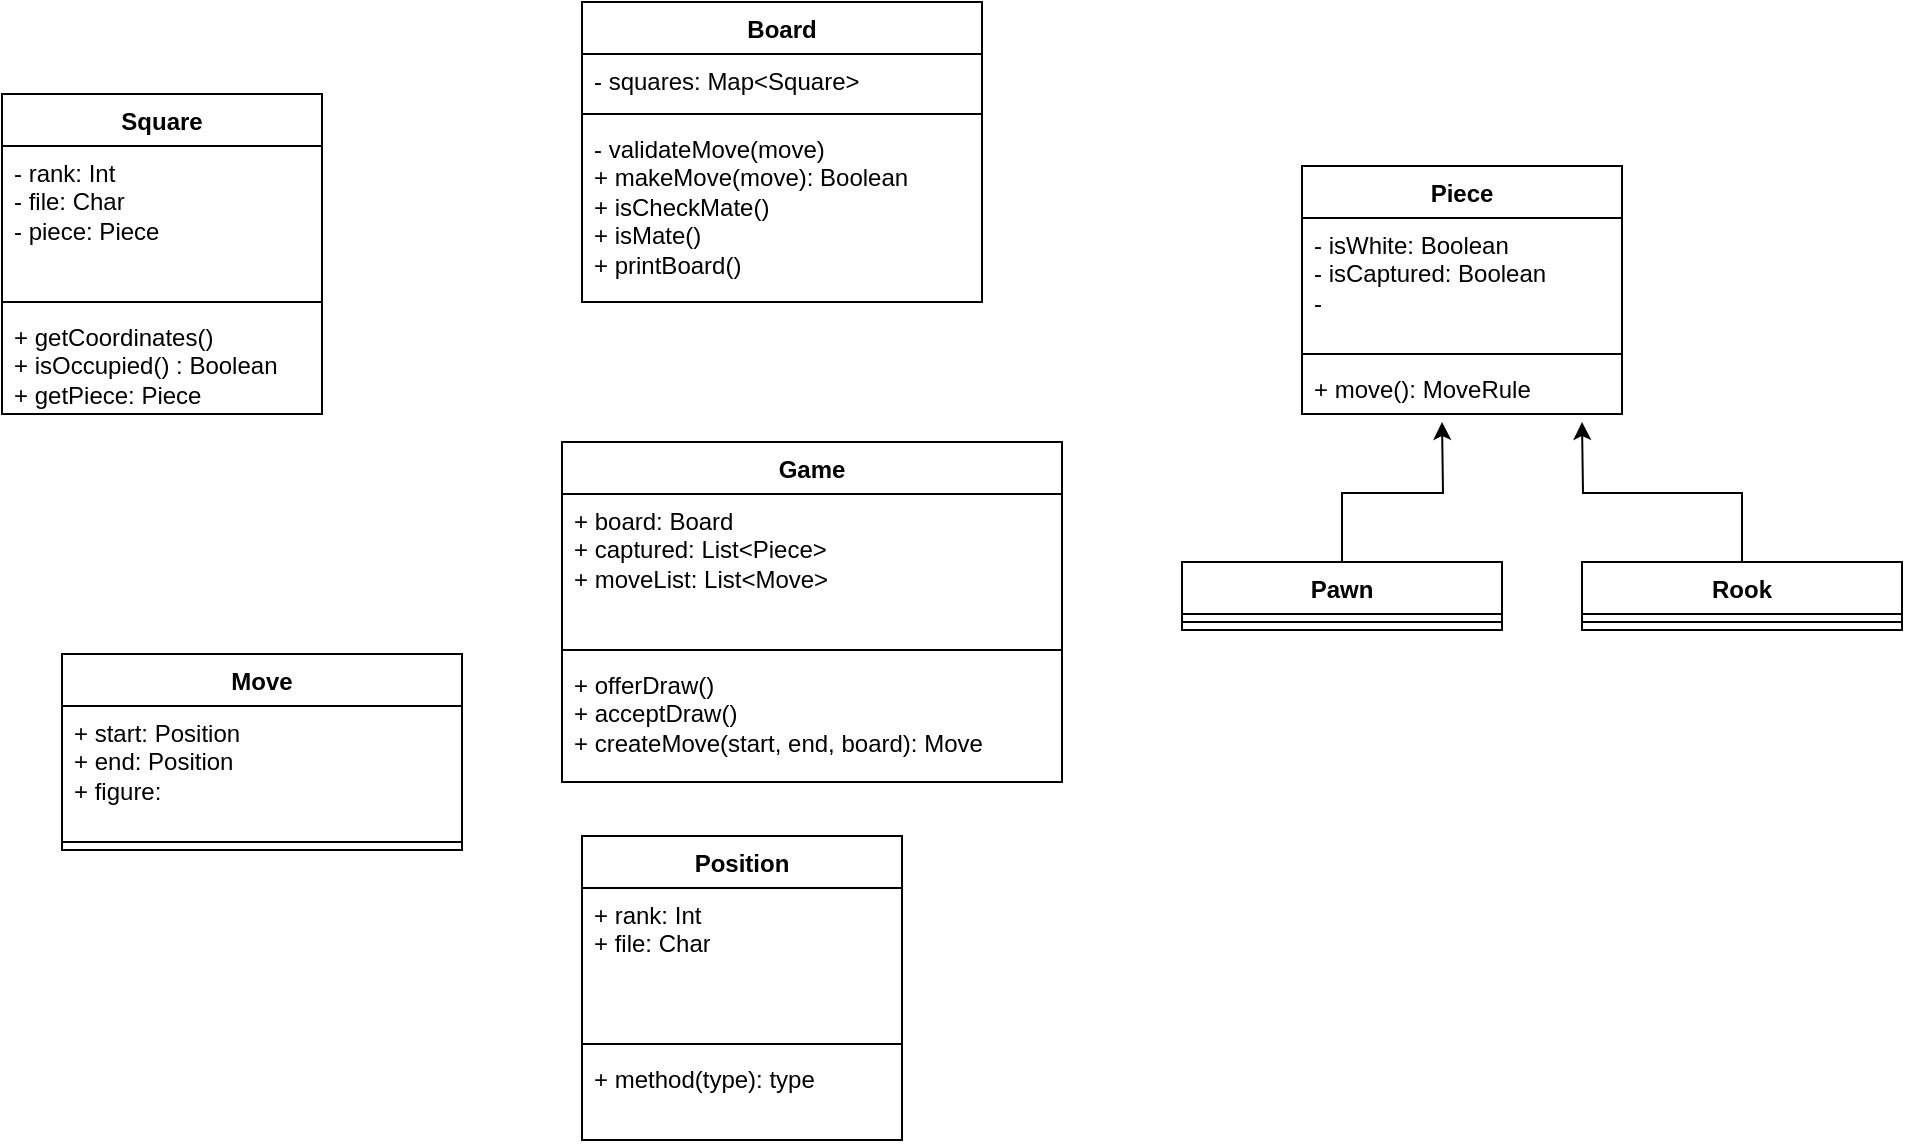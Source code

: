 <mxfile version="26.2.12">
  <diagram name="Page-1" id="grg_gjn7ZcfiZ8GK8Vm8">
    <mxGraphModel dx="2065" dy="784" grid="1" gridSize="10" guides="1" tooltips="1" connect="1" arrows="1" fold="1" page="1" pageScale="1" pageWidth="850" pageHeight="1100" math="0" shadow="0">
      <root>
        <mxCell id="0" />
        <mxCell id="1" parent="0" />
        <mxCell id="9a7acZNvdCiacS4MlTSs-1" value="Piece" style="swimlane;fontStyle=1;align=center;verticalAlign=top;childLayout=stackLayout;horizontal=1;startSize=26;horizontalStack=0;resizeParent=1;resizeParentMax=0;resizeLast=0;collapsible=1;marginBottom=0;whiteSpace=wrap;html=1;" vertex="1" parent="1">
          <mxGeometry x="420" y="172" width="160" height="124" as="geometry" />
        </mxCell>
        <mxCell id="9a7acZNvdCiacS4MlTSs-2" value="&lt;div&gt;- isWhite: Boolean&lt;/div&gt;&lt;div&gt;- isCaptured: Boolean&lt;/div&gt;&lt;div&gt;- &lt;br&gt;&lt;/div&gt;&lt;div&gt;&lt;br&gt;&lt;/div&gt;" style="text;strokeColor=none;fillColor=none;align=left;verticalAlign=top;spacingLeft=4;spacingRight=4;overflow=hidden;rotatable=0;points=[[0,0.5],[1,0.5]];portConstraint=eastwest;whiteSpace=wrap;html=1;" vertex="1" parent="9a7acZNvdCiacS4MlTSs-1">
          <mxGeometry y="26" width="160" height="64" as="geometry" />
        </mxCell>
        <mxCell id="9a7acZNvdCiacS4MlTSs-3" value="" style="line;strokeWidth=1;fillColor=none;align=left;verticalAlign=middle;spacingTop=-1;spacingLeft=3;spacingRight=3;rotatable=0;labelPosition=right;points=[];portConstraint=eastwest;strokeColor=inherit;" vertex="1" parent="9a7acZNvdCiacS4MlTSs-1">
          <mxGeometry y="90" width="160" height="8" as="geometry" />
        </mxCell>
        <mxCell id="9a7acZNvdCiacS4MlTSs-4" value="+ move(): MoveRule" style="text;strokeColor=none;fillColor=none;align=left;verticalAlign=top;spacingLeft=4;spacingRight=4;overflow=hidden;rotatable=0;points=[[0,0.5],[1,0.5]];portConstraint=eastwest;whiteSpace=wrap;html=1;" vertex="1" parent="9a7acZNvdCiacS4MlTSs-1">
          <mxGeometry y="98" width="160" height="26" as="geometry" />
        </mxCell>
        <mxCell id="9a7acZNvdCiacS4MlTSs-30" style="edgeStyle=orthogonalEdgeStyle;rounded=0;orthogonalLoop=1;jettySize=auto;html=1;" edge="1" parent="1" source="9a7acZNvdCiacS4MlTSs-5">
          <mxGeometry relative="1" as="geometry">
            <mxPoint x="490" y="300" as="targetPoint" />
          </mxGeometry>
        </mxCell>
        <mxCell id="9a7acZNvdCiacS4MlTSs-5" value="Pawn" style="swimlane;fontStyle=1;align=center;verticalAlign=top;childLayout=stackLayout;horizontal=1;startSize=26;horizontalStack=0;resizeParent=1;resizeParentMax=0;resizeLast=0;collapsible=1;marginBottom=0;whiteSpace=wrap;html=1;" vertex="1" parent="1">
          <mxGeometry x="360" y="370" width="160" height="34" as="geometry" />
        </mxCell>
        <mxCell id="9a7acZNvdCiacS4MlTSs-7" value="" style="line;strokeWidth=1;fillColor=none;align=left;verticalAlign=middle;spacingTop=-1;spacingLeft=3;spacingRight=3;rotatable=0;labelPosition=right;points=[];portConstraint=eastwest;strokeColor=inherit;" vertex="1" parent="9a7acZNvdCiacS4MlTSs-5">
          <mxGeometry y="26" width="160" height="8" as="geometry" />
        </mxCell>
        <mxCell id="9a7acZNvdCiacS4MlTSs-31" style="edgeStyle=orthogonalEdgeStyle;rounded=0;orthogonalLoop=1;jettySize=auto;html=1;" edge="1" parent="1" source="9a7acZNvdCiacS4MlTSs-9">
          <mxGeometry relative="1" as="geometry">
            <mxPoint x="560" y="300" as="targetPoint" />
          </mxGeometry>
        </mxCell>
        <mxCell id="9a7acZNvdCiacS4MlTSs-9" value="Rook" style="swimlane;fontStyle=1;align=center;verticalAlign=top;childLayout=stackLayout;horizontal=1;startSize=26;horizontalStack=0;resizeParent=1;resizeParentMax=0;resizeLast=0;collapsible=1;marginBottom=0;whiteSpace=wrap;html=1;" vertex="1" parent="1">
          <mxGeometry x="560" y="370" width="160" height="34" as="geometry" />
        </mxCell>
        <mxCell id="9a7acZNvdCiacS4MlTSs-11" value="" style="line;strokeWidth=1;fillColor=none;align=left;verticalAlign=middle;spacingTop=-1;spacingLeft=3;spacingRight=3;rotatable=0;labelPosition=right;points=[];portConstraint=eastwest;strokeColor=inherit;" vertex="1" parent="9a7acZNvdCiacS4MlTSs-9">
          <mxGeometry y="26" width="160" height="8" as="geometry" />
        </mxCell>
        <mxCell id="9a7acZNvdCiacS4MlTSs-13" value="Board" style="swimlane;fontStyle=1;align=center;verticalAlign=top;childLayout=stackLayout;horizontal=1;startSize=26;horizontalStack=0;resizeParent=1;resizeParentMax=0;resizeLast=0;collapsible=1;marginBottom=0;whiteSpace=wrap;html=1;" vertex="1" parent="1">
          <mxGeometry x="60" y="90" width="200" height="150" as="geometry">
            <mxRectangle x="60" y="170" width="70" height="30" as="alternateBounds" />
          </mxGeometry>
        </mxCell>
        <mxCell id="9a7acZNvdCiacS4MlTSs-14" value="- squares: Map&amp;lt;Square&amp;gt;" style="text;strokeColor=none;fillColor=none;align=left;verticalAlign=top;spacingLeft=4;spacingRight=4;overflow=hidden;rotatable=0;points=[[0,0.5],[1,0.5]];portConstraint=eastwest;whiteSpace=wrap;html=1;" vertex="1" parent="9a7acZNvdCiacS4MlTSs-13">
          <mxGeometry y="26" width="200" height="26" as="geometry" />
        </mxCell>
        <mxCell id="9a7acZNvdCiacS4MlTSs-15" value="" style="line;strokeWidth=1;fillColor=none;align=left;verticalAlign=middle;spacingTop=-1;spacingLeft=3;spacingRight=3;rotatable=0;labelPosition=right;points=[];portConstraint=eastwest;strokeColor=inherit;" vertex="1" parent="9a7acZNvdCiacS4MlTSs-13">
          <mxGeometry y="52" width="200" height="8" as="geometry" />
        </mxCell>
        <mxCell id="9a7acZNvdCiacS4MlTSs-16" value="&lt;div&gt;- validateMove(move)&lt;/div&gt;&lt;div&gt;+ makeMove(move): Boolean&lt;/div&gt;&lt;div&gt;+ isCheckMate()&lt;/div&gt;&lt;div&gt;+ isMate()&lt;/div&gt;&lt;div&gt;+ printBoard()&lt;/div&gt;" style="text;strokeColor=none;fillColor=none;align=left;verticalAlign=top;spacingLeft=4;spacingRight=4;overflow=hidden;rotatable=0;points=[[0,0.5],[1,0.5]];portConstraint=eastwest;whiteSpace=wrap;html=1;" vertex="1" parent="9a7acZNvdCiacS4MlTSs-13">
          <mxGeometry y="60" width="200" height="90" as="geometry" />
        </mxCell>
        <mxCell id="9a7acZNvdCiacS4MlTSs-17" value="Square" style="swimlane;fontStyle=1;align=center;verticalAlign=top;childLayout=stackLayout;horizontal=1;startSize=26;horizontalStack=0;resizeParent=1;resizeParentMax=0;resizeLast=0;collapsible=1;marginBottom=0;whiteSpace=wrap;html=1;" vertex="1" parent="1">
          <mxGeometry x="-230" y="136" width="160" height="160" as="geometry" />
        </mxCell>
        <mxCell id="9a7acZNvdCiacS4MlTSs-18" value="&lt;div&gt;- rank: Int&lt;/div&gt;&lt;div&gt;- file: Char&lt;/div&gt;&lt;div&gt;- piece: Piece&lt;/div&gt;" style="text;strokeColor=none;fillColor=none;align=left;verticalAlign=top;spacingLeft=4;spacingRight=4;overflow=hidden;rotatable=0;points=[[0,0.5],[1,0.5]];portConstraint=eastwest;whiteSpace=wrap;html=1;" vertex="1" parent="9a7acZNvdCiacS4MlTSs-17">
          <mxGeometry y="26" width="160" height="74" as="geometry" />
        </mxCell>
        <mxCell id="9a7acZNvdCiacS4MlTSs-19" value="" style="line;strokeWidth=1;fillColor=none;align=left;verticalAlign=middle;spacingTop=-1;spacingLeft=3;spacingRight=3;rotatable=0;labelPosition=right;points=[];portConstraint=eastwest;strokeColor=inherit;" vertex="1" parent="9a7acZNvdCiacS4MlTSs-17">
          <mxGeometry y="100" width="160" height="8" as="geometry" />
        </mxCell>
        <mxCell id="9a7acZNvdCiacS4MlTSs-20" value="&lt;div&gt;+ getCoordinates()&lt;/div&gt;&lt;div&gt;+ isOccupied() : Boolean&lt;/div&gt;&lt;div&gt;+ getPiece: Piece&lt;/div&gt;" style="text;strokeColor=none;fillColor=none;align=left;verticalAlign=top;spacingLeft=4;spacingRight=4;overflow=hidden;rotatable=0;points=[[0,0.5],[1,0.5]];portConstraint=eastwest;whiteSpace=wrap;html=1;" vertex="1" parent="9a7acZNvdCiacS4MlTSs-17">
          <mxGeometry y="108" width="160" height="52" as="geometry" />
        </mxCell>
        <mxCell id="9a7acZNvdCiacS4MlTSs-21" value="Game" style="swimlane;fontStyle=1;align=center;verticalAlign=top;childLayout=stackLayout;horizontal=1;startSize=26;horizontalStack=0;resizeParent=1;resizeParentMax=0;resizeLast=0;collapsible=1;marginBottom=0;whiteSpace=wrap;html=1;" vertex="1" parent="1">
          <mxGeometry x="50" y="310" width="250" height="170" as="geometry" />
        </mxCell>
        <mxCell id="9a7acZNvdCiacS4MlTSs-22" value="&lt;div&gt;+ board: Board&lt;/div&gt;&lt;div&gt;+ captured: List&amp;lt;Piece&amp;gt;&lt;/div&gt;&lt;div&gt;+ moveList: List&amp;lt;Move&amp;gt;&lt;/div&gt;" style="text;strokeColor=none;fillColor=none;align=left;verticalAlign=top;spacingLeft=4;spacingRight=4;overflow=hidden;rotatable=0;points=[[0,0.5],[1,0.5]];portConstraint=eastwest;whiteSpace=wrap;html=1;" vertex="1" parent="9a7acZNvdCiacS4MlTSs-21">
          <mxGeometry y="26" width="250" height="74" as="geometry" />
        </mxCell>
        <mxCell id="9a7acZNvdCiacS4MlTSs-23" value="" style="line;strokeWidth=1;fillColor=none;align=left;verticalAlign=middle;spacingTop=-1;spacingLeft=3;spacingRight=3;rotatable=0;labelPosition=right;points=[];portConstraint=eastwest;strokeColor=inherit;" vertex="1" parent="9a7acZNvdCiacS4MlTSs-21">
          <mxGeometry y="100" width="250" height="8" as="geometry" />
        </mxCell>
        <mxCell id="9a7acZNvdCiacS4MlTSs-24" value="&lt;div&gt;+ offerDraw()&lt;/div&gt;&lt;div&gt;+ acceptDraw()&lt;/div&gt;&lt;div&gt;+ createMove(start, end, board): Move&lt;/div&gt;" style="text;strokeColor=none;fillColor=none;align=left;verticalAlign=top;spacingLeft=4;spacingRight=4;overflow=hidden;rotatable=0;points=[[0,0.5],[1,0.5]];portConstraint=eastwest;whiteSpace=wrap;html=1;" vertex="1" parent="9a7acZNvdCiacS4MlTSs-21">
          <mxGeometry y="108" width="250" height="62" as="geometry" />
        </mxCell>
        <mxCell id="9a7acZNvdCiacS4MlTSs-25" value="Move" style="swimlane;fontStyle=1;align=center;verticalAlign=top;childLayout=stackLayout;horizontal=1;startSize=26;horizontalStack=0;resizeParent=1;resizeParentMax=0;resizeLast=0;collapsible=1;marginBottom=0;whiteSpace=wrap;html=1;" vertex="1" parent="1">
          <mxGeometry x="-200" y="416" width="200" height="98" as="geometry" />
        </mxCell>
        <mxCell id="9a7acZNvdCiacS4MlTSs-26" value="&lt;div&gt;+ start: Position&lt;br&gt;&lt;/div&gt;&lt;div&gt;+ end: Position&lt;/div&gt;&lt;div&gt;+ figure:&lt;/div&gt;" style="text;strokeColor=none;fillColor=none;align=left;verticalAlign=top;spacingLeft=4;spacingRight=4;overflow=hidden;rotatable=0;points=[[0,0.5],[1,0.5]];portConstraint=eastwest;whiteSpace=wrap;html=1;" vertex="1" parent="9a7acZNvdCiacS4MlTSs-25">
          <mxGeometry y="26" width="200" height="64" as="geometry" />
        </mxCell>
        <mxCell id="9a7acZNvdCiacS4MlTSs-27" value="" style="line;strokeWidth=1;fillColor=none;align=left;verticalAlign=middle;spacingTop=-1;spacingLeft=3;spacingRight=3;rotatable=0;labelPosition=right;points=[];portConstraint=eastwest;strokeColor=inherit;" vertex="1" parent="9a7acZNvdCiacS4MlTSs-25">
          <mxGeometry y="90" width="200" height="8" as="geometry" />
        </mxCell>
        <mxCell id="9a7acZNvdCiacS4MlTSs-36" value="Position" style="swimlane;fontStyle=1;align=center;verticalAlign=top;childLayout=stackLayout;horizontal=1;startSize=26;horizontalStack=0;resizeParent=1;resizeParentMax=0;resizeLast=0;collapsible=1;marginBottom=0;whiteSpace=wrap;html=1;" vertex="1" parent="1">
          <mxGeometry x="60" y="507" width="160" height="152" as="geometry" />
        </mxCell>
        <mxCell id="9a7acZNvdCiacS4MlTSs-37" value="+ rank: Int&lt;div&gt;+ file: Char&lt;/div&gt;" style="text;strokeColor=none;fillColor=none;align=left;verticalAlign=top;spacingLeft=4;spacingRight=4;overflow=hidden;rotatable=0;points=[[0,0.5],[1,0.5]];portConstraint=eastwest;whiteSpace=wrap;html=1;" vertex="1" parent="9a7acZNvdCiacS4MlTSs-36">
          <mxGeometry y="26" width="160" height="74" as="geometry" />
        </mxCell>
        <mxCell id="9a7acZNvdCiacS4MlTSs-38" value="" style="line;strokeWidth=1;fillColor=none;align=left;verticalAlign=middle;spacingTop=-1;spacingLeft=3;spacingRight=3;rotatable=0;labelPosition=right;points=[];portConstraint=eastwest;strokeColor=inherit;" vertex="1" parent="9a7acZNvdCiacS4MlTSs-36">
          <mxGeometry y="100" width="160" height="8" as="geometry" />
        </mxCell>
        <mxCell id="9a7acZNvdCiacS4MlTSs-39" value="+ method(type): type" style="text;strokeColor=none;fillColor=none;align=left;verticalAlign=top;spacingLeft=4;spacingRight=4;overflow=hidden;rotatable=0;points=[[0,0.5],[1,0.5]];portConstraint=eastwest;whiteSpace=wrap;html=1;" vertex="1" parent="9a7acZNvdCiacS4MlTSs-36">
          <mxGeometry y="108" width="160" height="44" as="geometry" />
        </mxCell>
      </root>
    </mxGraphModel>
  </diagram>
</mxfile>
